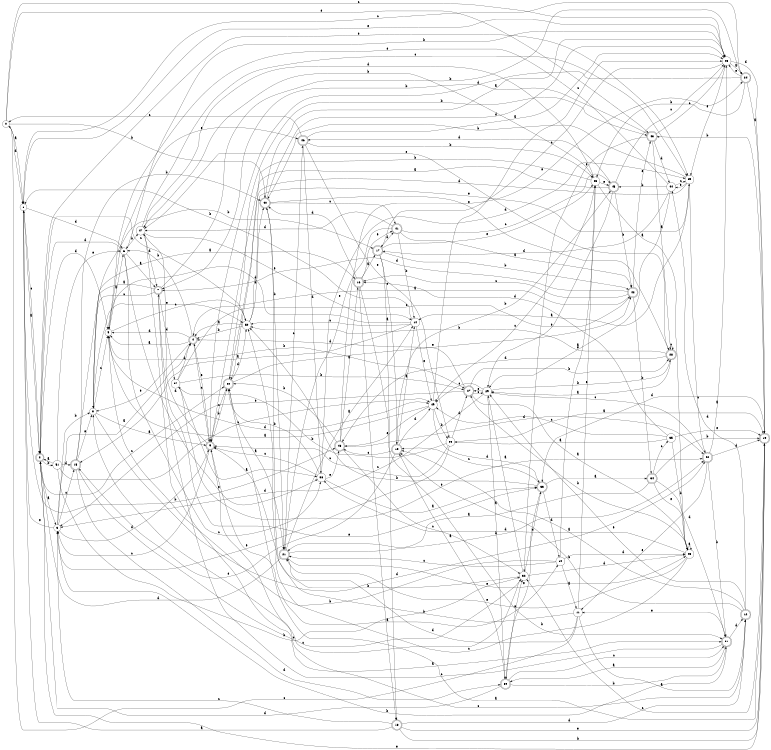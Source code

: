 digraph n42_10 {
__start0 [label="" shape="none"];

rankdir=LR;
size="8,5";

s0 [style="filled", color="black", fillcolor="white" shape="circle", label="0"];
s1 [style="filled", color="black", fillcolor="white" shape="circle", label="1"];
s2 [style="rounded,filled", color="black", fillcolor="white" shape="doublecircle", label="2"];
s3 [style="filled", color="black", fillcolor="white" shape="circle", label="3"];
s4 [style="rounded,filled", color="black", fillcolor="white" shape="doublecircle", label="4"];
s5 [style="filled", color="black", fillcolor="white" shape="circle", label="5"];
s6 [style="filled", color="black", fillcolor="white" shape="circle", label="6"];
s7 [style="rounded,filled", color="black", fillcolor="white" shape="doublecircle", label="7"];
s8 [style="filled", color="black", fillcolor="white" shape="circle", label="8"];
s9 [style="rounded,filled", color="black", fillcolor="white" shape="doublecircle", label="9"];
s10 [style="filled", color="black", fillcolor="white" shape="circle", label="10"];
s11 [style="filled", color="black", fillcolor="white" shape="circle", label="11"];
s12 [style="rounded,filled", color="black", fillcolor="white" shape="doublecircle", label="12"];
s13 [style="rounded,filled", color="black", fillcolor="white" shape="doublecircle", label="13"];
s14 [style="filled", color="black", fillcolor="white" shape="circle", label="14"];
s15 [style="rounded,filled", color="black", fillcolor="white" shape="doublecircle", label="15"];
s16 [style="rounded,filled", color="black", fillcolor="white" shape="doublecircle", label="16"];
s17 [style="rounded,filled", color="black", fillcolor="white" shape="doublecircle", label="17"];
s18 [style="rounded,filled", color="black", fillcolor="white" shape="doublecircle", label="18"];
s19 [style="rounded,filled", color="black", fillcolor="white" shape="doublecircle", label="19"];
s20 [style="rounded,filled", color="black", fillcolor="white" shape="doublecircle", label="20"];
s21 [style="rounded,filled", color="black", fillcolor="white" shape="doublecircle", label="21"];
s22 [style="rounded,filled", color="black", fillcolor="white" shape="doublecircle", label="22"];
s23 [style="filled", color="black", fillcolor="white" shape="circle", label="23"];
s24 [style="rounded,filled", color="black", fillcolor="white" shape="doublecircle", label="24"];
s25 [style="filled", color="black", fillcolor="white" shape="circle", label="25"];
s26 [style="filled", color="black", fillcolor="white" shape="circle", label="26"];
s27 [style="rounded,filled", color="black", fillcolor="white" shape="doublecircle", label="27"];
s28 [style="rounded,filled", color="black", fillcolor="white" shape="doublecircle", label="28"];
s29 [style="filled", color="black", fillcolor="white" shape="circle", label="29"];
s30 [style="rounded,filled", color="black", fillcolor="white" shape="doublecircle", label="30"];
s31 [style="rounded,filled", color="black", fillcolor="white" shape="doublecircle", label="31"];
s32 [style="filled", color="black", fillcolor="white" shape="circle", label="32"];
s33 [style="rounded,filled", color="black", fillcolor="white" shape="doublecircle", label="33"];
s34 [style="rounded,filled", color="black", fillcolor="white" shape="doublecircle", label="34"];
s35 [style="filled", color="black", fillcolor="white" shape="circle", label="35"];
s36 [style="filled", color="black", fillcolor="white" shape="circle", label="36"];
s37 [style="filled", color="black", fillcolor="white" shape="circle", label="37"];
s38 [style="filled", color="black", fillcolor="white" shape="circle", label="38"];
s39 [style="filled", color="black", fillcolor="white" shape="circle", label="39"];
s40 [style="rounded,filled", color="black", fillcolor="white" shape="doublecircle", label="40"];
s41 [style="rounded,filled", color="black", fillcolor="white" shape="doublecircle", label="41"];
s42 [style="rounded,filled", color="black", fillcolor="white" shape="doublecircle", label="42"];
s43 [style="rounded,filled", color="black", fillcolor="white" shape="doublecircle", label="43"];
s44 [style="filled", color="black", fillcolor="white" shape="circle", label="44"];
s45 [style="rounded,filled", color="black", fillcolor="white" shape="doublecircle", label="45"];
s46 [style="rounded,filled", color="black", fillcolor="white" shape="doublecircle", label="46"];
s47 [style="filled", color="black", fillcolor="white" shape="circle", label="47"];
s48 [style="rounded,filled", color="black", fillcolor="white" shape="doublecircle", label="48"];
s49 [style="filled", color="black", fillcolor="white" shape="circle", label="49"];
s50 [style="filled", color="black", fillcolor="white" shape="circle", label="50"];
s51 [style="filled", color="black", fillcolor="white" shape="circle", label="51"];
s0 -> s1 [label="a"];
s0 -> s40 [label="b"];
s0 -> s23 [label="c"];
s0 -> s1 [label="d"];
s0 -> s43 [label="e"];
s1 -> s2 [label="a"];
s1 -> s48 [label="b"];
s1 -> s2 [label="c"];
s1 -> s6 [label="d"];
s1 -> s23 [label="e"];
s2 -> s3 [label="a"];
s2 -> s51 [label="b"];
s2 -> s20 [label="c"];
s2 -> s5 [label="d"];
s2 -> s39 [label="e"];
s3 -> s4 [label="a"];
s3 -> s8 [label="b"];
s3 -> s15 [label="c"];
s3 -> s9 [label="d"];
s3 -> s1 [label="e"];
s4 -> s5 [label="a"];
s4 -> s6 [label="b"];
s4 -> s9 [label="c"];
s4 -> s5 [label="d"];
s4 -> s8 [label="e"];
s5 -> s6 [label="a"];
s5 -> s27 [label="b"];
s5 -> s50 [label="c"];
s5 -> s49 [label="d"];
s5 -> s46 [label="e"];
s6 -> s7 [label="a"];
s6 -> s47 [label="b"];
s6 -> s38 [label="c"];
s6 -> s2 [label="d"];
s6 -> s38 [label="e"];
s7 -> s8 [label="a"];
s7 -> s24 [label="b"];
s7 -> s8 [label="c"];
s7 -> s37 [label="d"];
s7 -> s33 [label="e"];
s8 -> s9 [label="a"];
s8 -> s17 [label="b"];
s8 -> s5 [label="c"];
s8 -> s22 [label="d"];
s8 -> s50 [label="e"];
s9 -> s10 [label="a"];
s9 -> s20 [label="b"];
s9 -> s3 [label="c"];
s9 -> s47 [label="d"];
s9 -> s4 [label="e"];
s10 -> s11 [label="a"];
s10 -> s5 [label="b"];
s10 -> s21 [label="c"];
s10 -> s26 [label="d"];
s10 -> s25 [label="e"];
s11 -> s12 [label="a"];
s11 -> s40 [label="b"];
s11 -> s0 [label="c"];
s11 -> s21 [label="d"];
s11 -> s25 [label="e"];
s12 -> s13 [label="a"];
s12 -> s13 [label="b"];
s12 -> s9 [label="c"];
s12 -> s44 [label="d"];
s12 -> s29 [label="e"];
s13 -> s14 [label="a"];
s13 -> s45 [label="b"];
s13 -> s48 [label="c"];
s13 -> s49 [label="d"];
s13 -> s15 [label="e"];
s14 -> s15 [label="a"];
s14 -> s1 [label="b"];
s14 -> s50 [label="c"];
s14 -> s5 [label="d"];
s14 -> s49 [label="e"];
s15 -> s16 [label="a"];
s15 -> s40 [label="b"];
s15 -> s32 [label="c"];
s15 -> s30 [label="d"];
s15 -> s8 [label="e"];
s16 -> s17 [label="a"];
s16 -> s31 [label="b"];
s16 -> s18 [label="c"];
s16 -> s40 [label="d"];
s16 -> s41 [label="e"];
s17 -> s18 [label="a"];
s17 -> s42 [label="b"];
s17 -> s13 [label="c"];
s17 -> s41 [label="d"];
s17 -> s25 [label="e"];
s18 -> s1 [label="a"];
s18 -> s19 [label="b"];
s18 -> s3 [label="c"];
s18 -> s12 [label="d"];
s18 -> s19 [label="e"];
s19 -> s20 [label="a"];
s19 -> s43 [label="b"];
s19 -> s32 [label="c"];
s19 -> s33 [label="d"];
s19 -> s2 [label="e"];
s20 -> s21 [label="a"];
s20 -> s43 [label="b"];
s20 -> s9 [label="c"];
s20 -> s50 [label="d"];
s20 -> s42 [label="e"];
s21 -> s14 [label="a"];
s21 -> s22 [label="b"];
s21 -> s46 [label="c"];
s21 -> s2 [label="d"];
s21 -> s26 [label="e"];
s22 -> s23 [label="a"];
s22 -> s31 [label="b"];
s22 -> s29 [label="c"];
s22 -> s19 [label="d"];
s22 -> s11 [label="e"];
s23 -> s24 [label="a"];
s23 -> s6 [label="b"];
s23 -> s17 [label="c"];
s23 -> s19 [label="d"];
s23 -> s39 [label="e"];
s24 -> s19 [label="a"];
s24 -> s25 [label="b"];
s24 -> s1 [label="c"];
s24 -> s9 [label="d"];
s24 -> s23 [label="e"];
s25 -> s26 [label="a"];
s25 -> s20 [label="b"];
s25 -> s49 [label="c"];
s25 -> s47 [label="d"];
s25 -> s45 [label="e"];
s26 -> s26 [label="a"];
s26 -> s27 [label="b"];
s26 -> s50 [label="c"];
s26 -> s38 [label="d"];
s26 -> s21 [label="e"];
s27 -> s26 [label="a"];
s27 -> s28 [label="b"];
s27 -> s29 [label="c"];
s27 -> s4 [label="d"];
s27 -> s3 [label="e"];
s28 -> s29 [label="a"];
s28 -> s50 [label="b"];
s28 -> s28 [label="c"];
s28 -> s48 [label="d"];
s28 -> s47 [label="e"];
s29 -> s30 [label="a"];
s29 -> s28 [label="b"];
s29 -> s49 [label="c"];
s29 -> s3 [label="d"];
s29 -> s27 [label="e"];
s30 -> s13 [label="a"];
s30 -> s31 [label="b"];
s30 -> s31 [label="c"];
s30 -> s2 [label="d"];
s30 -> s32 [label="e"];
s31 -> s30 [label="a"];
s31 -> s3 [label="b"];
s31 -> s7 [label="c"];
s31 -> s12 [label="d"];
s31 -> s11 [label="e"];
s32 -> s29 [label="a"];
s32 -> s9 [label="b"];
s32 -> s8 [label="c"];
s32 -> s26 [label="d"];
s32 -> s33 [label="e"];
s33 -> s34 [label="a"];
s33 -> s50 [label="b"];
s33 -> s13 [label="c"];
s33 -> s10 [label="d"];
s33 -> s30 [label="e"];
s34 -> s21 [label="a"];
s34 -> s19 [label="b"];
s34 -> s35 [label="c"];
s34 -> s31 [label="d"];
s34 -> s26 [label="e"];
s35 -> s36 [label="a"];
s35 -> s26 [label="b"];
s35 -> s49 [label="c"];
s35 -> s16 [label="d"];
s35 -> s19 [label="e"];
s36 -> s19 [label="a"];
s36 -> s37 [label="b"];
s36 -> s9 [label="c"];
s36 -> s27 [label="d"];
s36 -> s3 [label="e"];
s37 -> s38 [label="a"];
s37 -> s27 [label="b"];
s37 -> s42 [label="c"];
s37 -> s4 [label="d"];
s37 -> s22 [label="e"];
s38 -> s33 [label="a"];
s38 -> s20 [label="b"];
s38 -> s9 [label="c"];
s38 -> s39 [label="d"];
s38 -> s48 [label="e"];
s39 -> s14 [label="a"];
s39 -> s40 [label="b"];
s39 -> s22 [label="c"];
s39 -> s20 [label="d"];
s39 -> s44 [label="e"];
s40 -> s23 [label="a"];
s40 -> s21 [label="b"];
s40 -> s41 [label="c"];
s40 -> s23 [label="d"];
s40 -> s28 [label="e"];
s41 -> s42 [label="a"];
s41 -> s14 [label="b"];
s41 -> s45 [label="c"];
s41 -> s47 [label="d"];
s41 -> s21 [label="e"];
s42 -> s4 [label="a"];
s42 -> s34 [label="b"];
s42 -> s16 [label="c"];
s42 -> s7 [label="d"];
s42 -> s43 [label="e"];
s43 -> s28 [label="a"];
s43 -> s7 [label="b"];
s43 -> s23 [label="c"];
s43 -> s44 [label="d"];
s43 -> s32 [label="e"];
s44 -> s29 [label="a"];
s44 -> s45 [label="b"];
s44 -> s39 [label="c"];
s44 -> s17 [label="d"];
s44 -> s5 [label="e"];
s45 -> s9 [label="a"];
s45 -> s42 [label="b"];
s45 -> s23 [label="c"];
s45 -> s46 [label="d"];
s45 -> s29 [label="e"];
s46 -> s23 [label="a"];
s46 -> s25 [label="b"];
s46 -> s0 [label="c"];
s46 -> s38 [label="d"];
s46 -> s36 [label="e"];
s47 -> s31 [label="a"];
s47 -> s25 [label="b"];
s47 -> s39 [label="c"];
s47 -> s7 [label="d"];
s47 -> s14 [label="e"];
s48 -> s16 [label="a"];
s48 -> s20 [label="b"];
s48 -> s32 [label="c"];
s48 -> s22 [label="d"];
s48 -> s24 [label="e"];
s49 -> s5 [label="a"];
s49 -> s36 [label="b"];
s49 -> s23 [label="c"];
s49 -> s33 [label="d"];
s49 -> s48 [label="e"];
s50 -> s4 [label="a"];
s50 -> s4 [label="b"];
s50 -> s2 [label="c"];
s50 -> s40 [label="d"];
s50 -> s39 [label="e"];
s51 -> s2 [label="a"];
s51 -> s32 [label="b"];
s51 -> s49 [label="c"];
s51 -> s15 [label="d"];
s51 -> s6 [label="e"];

}